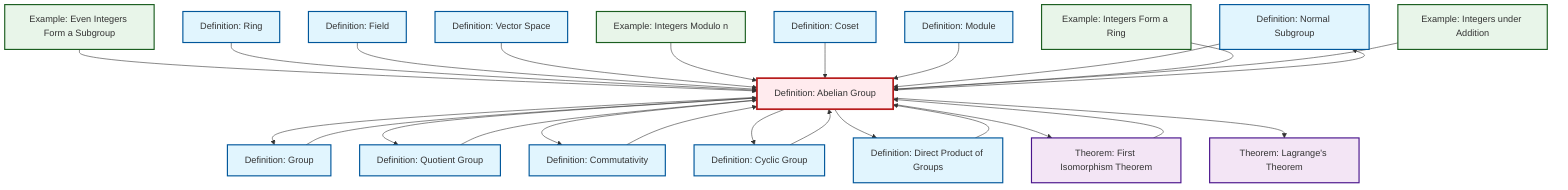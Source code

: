 graph TD
    classDef definition fill:#e1f5fe,stroke:#01579b,stroke-width:2px
    classDef theorem fill:#f3e5f5,stroke:#4a148c,stroke-width:2px
    classDef axiom fill:#fff3e0,stroke:#e65100,stroke-width:2px
    classDef example fill:#e8f5e9,stroke:#1b5e20,stroke-width:2px
    classDef current fill:#ffebee,stroke:#b71c1c,stroke-width:3px
    def-normal-subgroup["Definition: Normal Subgroup"]:::definition
    def-quotient-group["Definition: Quotient Group"]:::definition
    ex-even-integers-subgroup["Example: Even Integers Form a Subgroup"]:::example
    def-abelian-group["Definition: Abelian Group"]:::definition
    thm-lagrange["Theorem: Lagrange's Theorem"]:::theorem
    thm-first-isomorphism["Theorem: First Isomorphism Theorem"]:::theorem
    ex-integers-addition["Example: Integers under Addition"]:::example
    def-coset["Definition: Coset"]:::definition
    ex-quotient-integers-mod-n["Example: Integers Modulo n"]:::example
    def-field["Definition: Field"]:::definition
    def-module["Definition: Module"]:::definition
    def-vector-space["Definition: Vector Space"]:::definition
    def-cyclic-group["Definition: Cyclic Group"]:::definition
    def-direct-product["Definition: Direct Product of Groups"]:::definition
    def-group["Definition: Group"]:::definition
    def-ring["Definition: Ring"]:::definition
    def-commutativity["Definition: Commutativity"]:::definition
    ex-integers-ring["Example: Integers Form a Ring"]:::example
    def-cyclic-group --> def-abelian-group
    def-abelian-group --> def-group
    def-direct-product --> def-abelian-group
    ex-even-integers-subgroup --> def-abelian-group
    def-ring --> def-abelian-group
    def-abelian-group --> def-quotient-group
    def-field --> def-abelian-group
    def-vector-space --> def-abelian-group
    def-abelian-group --> def-commutativity
    thm-first-isomorphism --> def-abelian-group
    ex-quotient-integers-mod-n --> def-abelian-group
    def-abelian-group --> def-cyclic-group
    def-coset --> def-abelian-group
    def-module --> def-abelian-group
    def-commutativity --> def-abelian-group
    def-normal-subgroup --> def-abelian-group
    def-group --> def-abelian-group
    ex-integers-ring --> def-abelian-group
    ex-integers-addition --> def-abelian-group
    def-abelian-group --> def-direct-product
    def-abelian-group --> thm-first-isomorphism
    def-quotient-group --> def-abelian-group
    def-abelian-group --> def-normal-subgroup
    def-abelian-group --> thm-lagrange
    class def-abelian-group current
